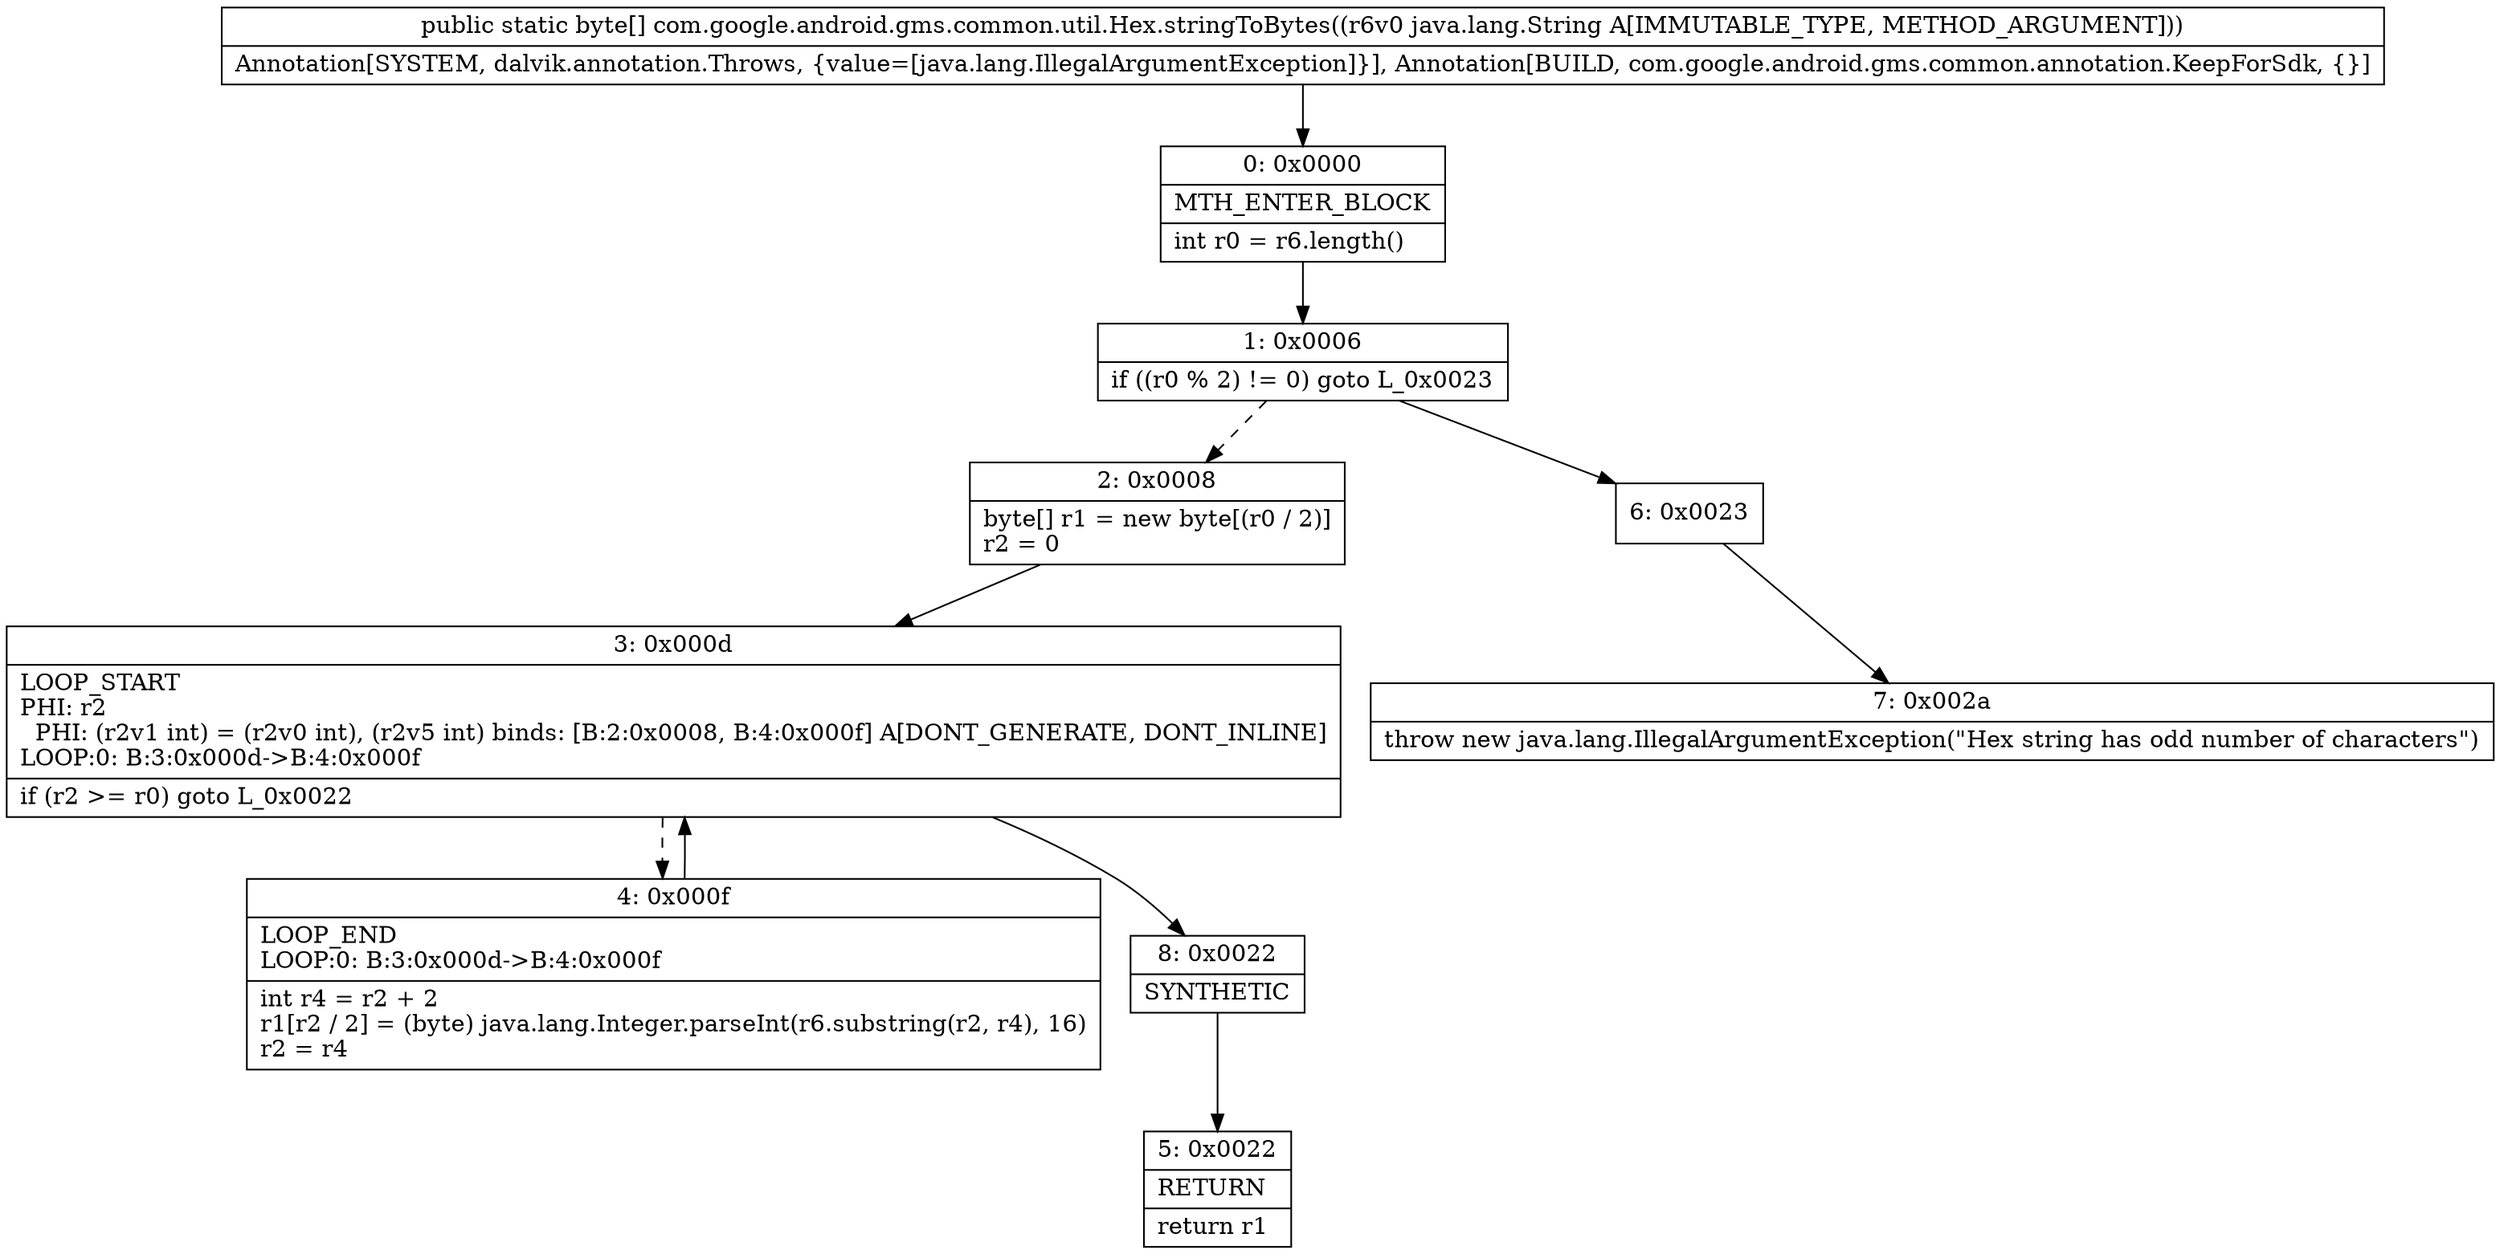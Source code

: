 digraph "CFG forcom.google.android.gms.common.util.Hex.stringToBytes(Ljava\/lang\/String;)[B" {
Node_0 [shape=record,label="{0\:\ 0x0000|MTH_ENTER_BLOCK\l|int r0 = r6.length()\l}"];
Node_1 [shape=record,label="{1\:\ 0x0006|if ((r0 % 2) != 0) goto L_0x0023\l}"];
Node_2 [shape=record,label="{2\:\ 0x0008|byte[] r1 = new byte[(r0 \/ 2)]\lr2 = 0\l}"];
Node_3 [shape=record,label="{3\:\ 0x000d|LOOP_START\lPHI: r2 \l  PHI: (r2v1 int) = (r2v0 int), (r2v5 int) binds: [B:2:0x0008, B:4:0x000f] A[DONT_GENERATE, DONT_INLINE]\lLOOP:0: B:3:0x000d\-\>B:4:0x000f\l|if (r2 \>= r0) goto L_0x0022\l}"];
Node_4 [shape=record,label="{4\:\ 0x000f|LOOP_END\lLOOP:0: B:3:0x000d\-\>B:4:0x000f\l|int r4 = r2 + 2\lr1[r2 \/ 2] = (byte) java.lang.Integer.parseInt(r6.substring(r2, r4), 16)\lr2 = r4\l}"];
Node_5 [shape=record,label="{5\:\ 0x0022|RETURN\l|return r1\l}"];
Node_6 [shape=record,label="{6\:\ 0x0023}"];
Node_7 [shape=record,label="{7\:\ 0x002a|throw new java.lang.IllegalArgumentException(\"Hex string has odd number of characters\")\l}"];
Node_8 [shape=record,label="{8\:\ 0x0022|SYNTHETIC\l}"];
MethodNode[shape=record,label="{public static byte[] com.google.android.gms.common.util.Hex.stringToBytes((r6v0 java.lang.String A[IMMUTABLE_TYPE, METHOD_ARGUMENT]))  | Annotation[SYSTEM, dalvik.annotation.Throws, \{value=[java.lang.IllegalArgumentException]\}], Annotation[BUILD, com.google.android.gms.common.annotation.KeepForSdk, \{\}]\l}"];
MethodNode -> Node_0;
Node_0 -> Node_1;
Node_1 -> Node_2[style=dashed];
Node_1 -> Node_6;
Node_2 -> Node_3;
Node_3 -> Node_4[style=dashed];
Node_3 -> Node_8;
Node_4 -> Node_3;
Node_6 -> Node_7;
Node_8 -> Node_5;
}

